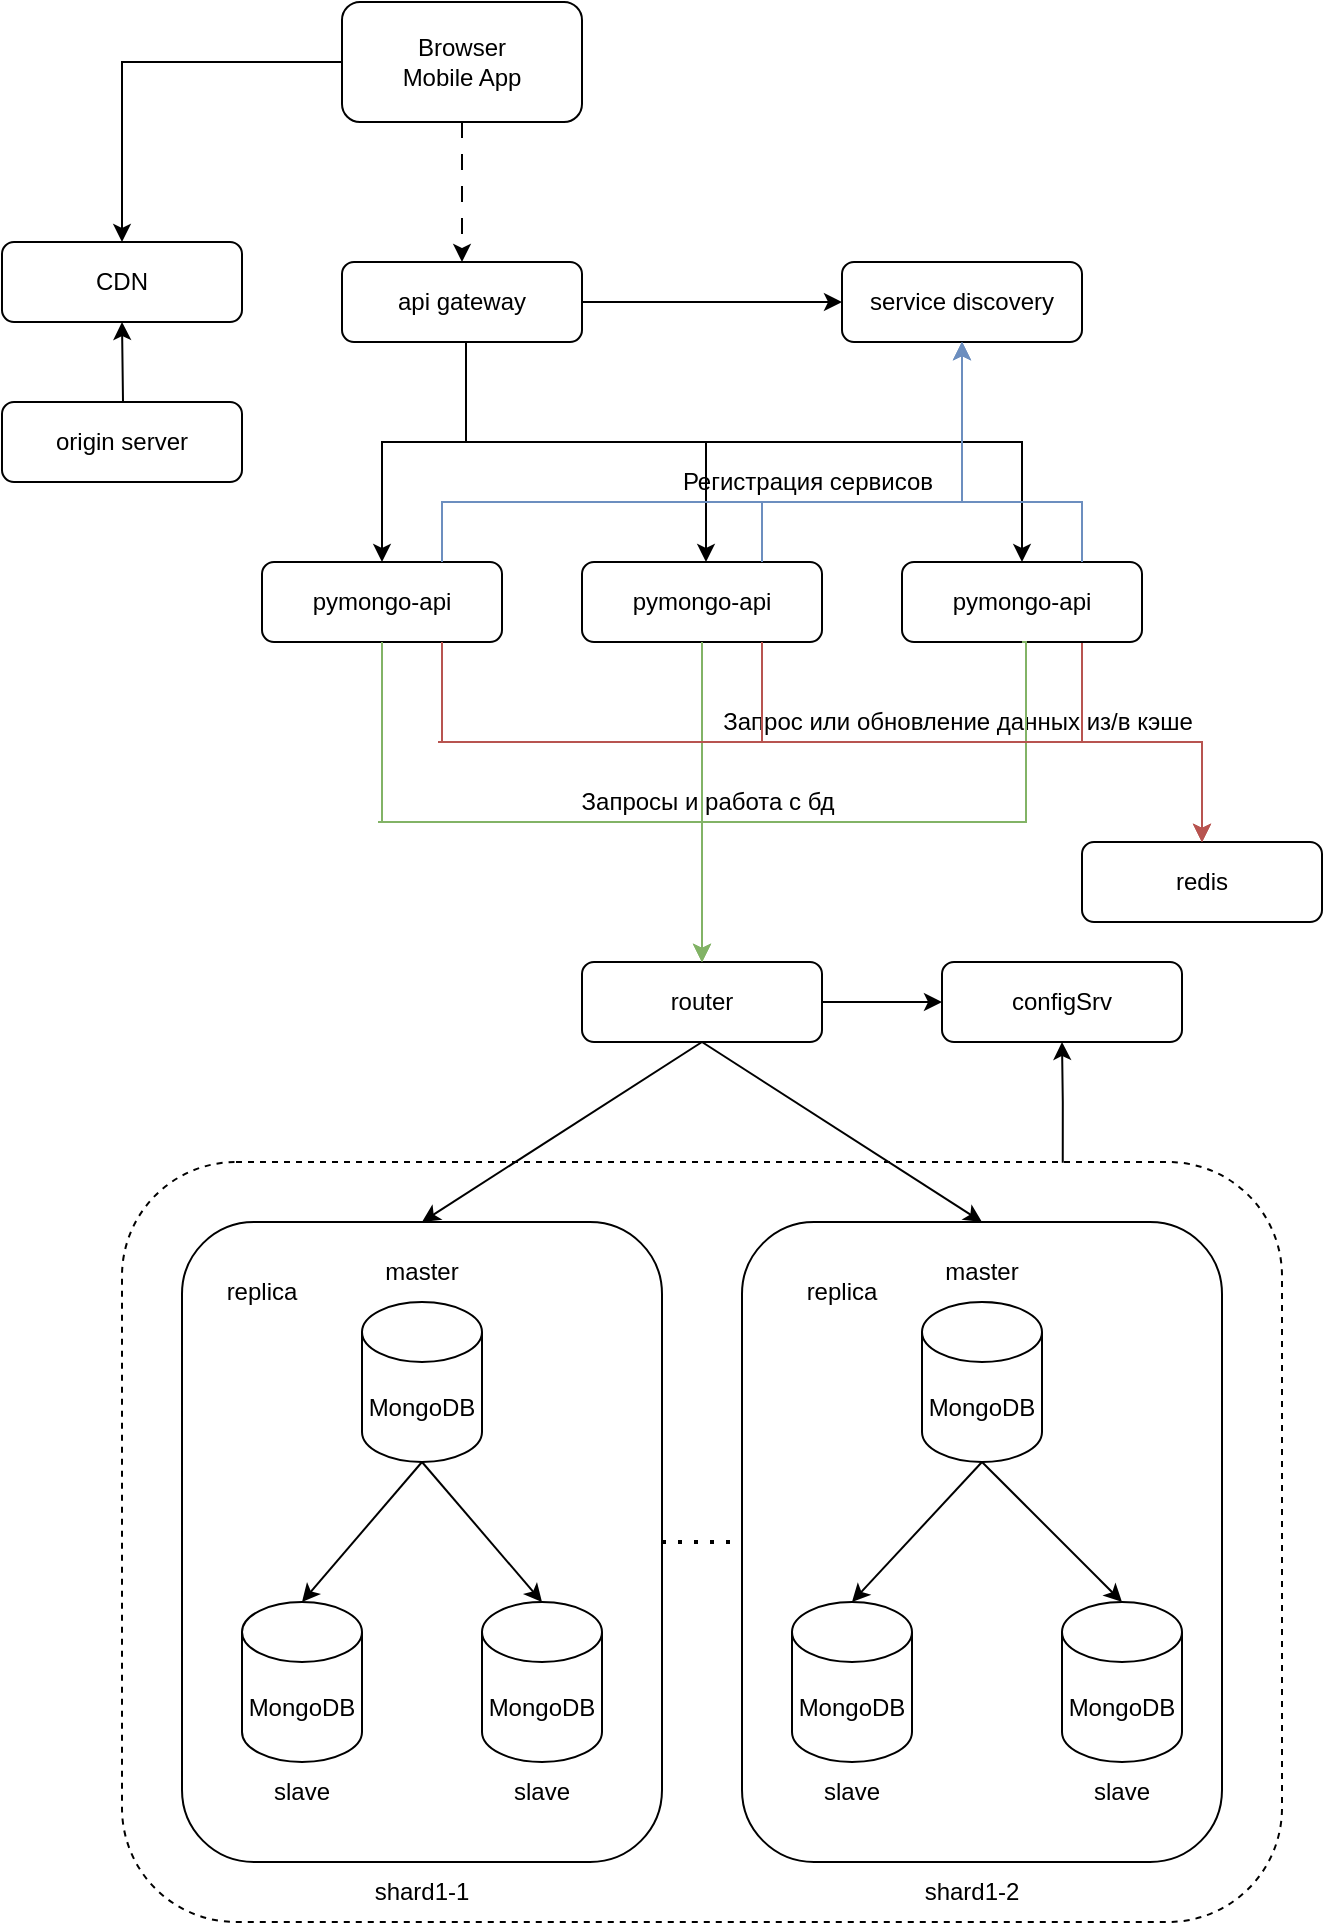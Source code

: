 <mxfile version="24.7.17" pages="6">
  <diagram id="xMljpsIPdeGTs_7yS8Iu" name="cdn">
    <mxGraphModel dx="629" dy="270" grid="1" gridSize="10" guides="1" tooltips="1" connect="1" arrows="1" fold="1" page="1" pageScale="1" pageWidth="827" pageHeight="1169" math="0" shadow="0">
      <root>
        <mxCell id="0" />
        <mxCell id="1" parent="0" />
        <mxCell id="JCE6eWtCctoDHFMBrmMu-1" value="" style="rounded=1;whiteSpace=wrap;html=1;dashed=1;" vertex="1" parent="1">
          <mxGeometry x="144" y="685" width="580" height="380" as="geometry" />
        </mxCell>
        <mxCell id="JCE6eWtCctoDHFMBrmMu-2" value="" style="rounded=1;whiteSpace=wrap;html=1;" vertex="1" parent="1">
          <mxGeometry x="174" y="715" width="240" height="320" as="geometry" />
        </mxCell>
        <mxCell id="JCE6eWtCctoDHFMBrmMu-3" value="MongoDB" style="shape=cylinder3;whiteSpace=wrap;html=1;boundedLbl=1;backgroundOutline=1;size=15;" vertex="1" parent="1">
          <mxGeometry x="264" y="755" width="60" height="80" as="geometry" />
        </mxCell>
        <mxCell id="JCE6eWtCctoDHFMBrmMu-4" value="pymongo-api" style="rounded=1;whiteSpace=wrap;html=1;" vertex="1" parent="1">
          <mxGeometry x="214" y="385" width="120" height="40" as="geometry" />
        </mxCell>
        <mxCell id="JCE6eWtCctoDHFMBrmMu-5" value="configSrv" style="rounded=1;whiteSpace=wrap;html=1;" vertex="1" parent="1">
          <mxGeometry x="554" y="585" width="120" height="40" as="geometry" />
        </mxCell>
        <mxCell id="JCE6eWtCctoDHFMBrmMu-6" value="router" style="rounded=1;whiteSpace=wrap;html=1;" vertex="1" parent="1">
          <mxGeometry x="374" y="585" width="120" height="40" as="geometry" />
        </mxCell>
        <mxCell id="JCE6eWtCctoDHFMBrmMu-7" value="" style="endArrow=classic;html=1;rounded=0;exitX=0.5;exitY=1;exitDx=0;exitDy=0;entryX=0.5;entryY=0;entryDx=0;entryDy=0;" edge="1" parent="1" source="JCE6eWtCctoDHFMBrmMu-6" target="JCE6eWtCctoDHFMBrmMu-2">
          <mxGeometry width="50" height="50" relative="1" as="geometry">
            <mxPoint x="356" y="555" as="sourcePoint" />
            <mxPoint x="426" y="615" as="targetPoint" />
          </mxGeometry>
        </mxCell>
        <mxCell id="JCE6eWtCctoDHFMBrmMu-8" value="" style="endArrow=classic;html=1;rounded=0;exitX=0.5;exitY=1;exitDx=0;exitDy=0;entryX=0.5;entryY=0;entryDx=0;entryDy=0;" edge="1" parent="1" source="JCE6eWtCctoDHFMBrmMu-6" target="JCE6eWtCctoDHFMBrmMu-21">
          <mxGeometry width="50" height="50" relative="1" as="geometry">
            <mxPoint x="555.5" y="575" as="sourcePoint" />
            <mxPoint x="506" y="615" as="targetPoint" />
          </mxGeometry>
        </mxCell>
        <mxCell id="JCE6eWtCctoDHFMBrmMu-9" value="" style="endArrow=classic;html=1;rounded=0;exitX=1;exitY=0.5;exitDx=0;exitDy=0;entryX=0;entryY=0.5;entryDx=0;entryDy=0;" edge="1" parent="1" source="JCE6eWtCctoDHFMBrmMu-6" target="JCE6eWtCctoDHFMBrmMu-5">
          <mxGeometry width="50" height="50" relative="1" as="geometry">
            <mxPoint x="646" y="595" as="sourcePoint" />
            <mxPoint x="696" y="545" as="targetPoint" />
          </mxGeometry>
        </mxCell>
        <mxCell id="JCE6eWtCctoDHFMBrmMu-10" value="" style="endArrow=classic;html=1;rounded=0;entryX=0.5;entryY=1;entryDx=0;entryDy=0;edgeStyle=orthogonalEdgeStyle;exitX=0.811;exitY=0.001;exitDx=0;exitDy=0;exitPerimeter=0;" edge="1" parent="1" source="JCE6eWtCctoDHFMBrmMu-1" target="JCE6eWtCctoDHFMBrmMu-5">
          <mxGeometry width="50" height="50" relative="1" as="geometry">
            <mxPoint x="616" y="655" as="sourcePoint" />
            <mxPoint x="786" y="625" as="targetPoint" />
          </mxGeometry>
        </mxCell>
        <mxCell id="JCE6eWtCctoDHFMBrmMu-11" value="" style="endArrow=none;dashed=1;html=1;dashPattern=1 3;strokeWidth=2;rounded=0;entryX=0;entryY=0.5;entryDx=0;entryDy=0;exitX=1;exitY=0.5;exitDx=0;exitDy=0;" edge="1" parent="1" source="JCE6eWtCctoDHFMBrmMu-2" target="JCE6eWtCctoDHFMBrmMu-21">
          <mxGeometry width="50" height="50" relative="1" as="geometry">
            <mxPoint x="414" y="875" as="sourcePoint" />
            <mxPoint x="444" y="875" as="targetPoint" />
          </mxGeometry>
        </mxCell>
        <mxCell id="JCE6eWtCctoDHFMBrmMu-12" value="shard1-1" style="text;html=1;align=center;verticalAlign=middle;whiteSpace=wrap;rounded=0;" vertex="1" parent="1">
          <mxGeometry x="264" y="1035" width="60" height="30" as="geometry" />
        </mxCell>
        <mxCell id="JCE6eWtCctoDHFMBrmMu-13" value="shard1-2" style="text;html=1;align=center;verticalAlign=middle;whiteSpace=wrap;rounded=0;" vertex="1" parent="1">
          <mxGeometry x="539" y="1035" width="60" height="30" as="geometry" />
        </mxCell>
        <mxCell id="JCE6eWtCctoDHFMBrmMu-14" value="MongoDB" style="shape=cylinder3;whiteSpace=wrap;html=1;boundedLbl=1;backgroundOutline=1;size=15;" vertex="1" parent="1">
          <mxGeometry x="204" y="905" width="60" height="80" as="geometry" />
        </mxCell>
        <mxCell id="JCE6eWtCctoDHFMBrmMu-15" value="MongoDB" style="shape=cylinder3;whiteSpace=wrap;html=1;boundedLbl=1;backgroundOutline=1;size=15;" vertex="1" parent="1">
          <mxGeometry x="324" y="905" width="60" height="80" as="geometry" />
        </mxCell>
        <mxCell id="JCE6eWtCctoDHFMBrmMu-16" value="master" style="text;html=1;align=center;verticalAlign=middle;whiteSpace=wrap;rounded=0;" vertex="1" parent="1">
          <mxGeometry x="264" y="725" width="60" height="30" as="geometry" />
        </mxCell>
        <mxCell id="JCE6eWtCctoDHFMBrmMu-17" value="slave" style="text;html=1;align=center;verticalAlign=middle;whiteSpace=wrap;rounded=0;" vertex="1" parent="1">
          <mxGeometry x="204" y="985" width="60" height="30" as="geometry" />
        </mxCell>
        <mxCell id="JCE6eWtCctoDHFMBrmMu-18" value="slave" style="text;html=1;align=center;verticalAlign=middle;whiteSpace=wrap;rounded=0;" vertex="1" parent="1">
          <mxGeometry x="324" y="985" width="60" height="30" as="geometry" />
        </mxCell>
        <mxCell id="JCE6eWtCctoDHFMBrmMu-19" value="" style="endArrow=classic;html=1;rounded=0;exitX=0.5;exitY=1;exitDx=0;exitDy=0;exitPerimeter=0;entryX=0.5;entryY=0;entryDx=0;entryDy=0;entryPerimeter=0;" edge="1" parent="1" source="JCE6eWtCctoDHFMBrmMu-3" target="JCE6eWtCctoDHFMBrmMu-14">
          <mxGeometry width="50" height="50" relative="1" as="geometry">
            <mxPoint x="284" y="915" as="sourcePoint" />
            <mxPoint x="334" y="865" as="targetPoint" />
          </mxGeometry>
        </mxCell>
        <mxCell id="JCE6eWtCctoDHFMBrmMu-20" value="" style="endArrow=classic;html=1;rounded=0;exitX=0.5;exitY=1;exitDx=0;exitDy=0;exitPerimeter=0;entryX=0.5;entryY=0;entryDx=0;entryDy=0;entryPerimeter=0;" edge="1" parent="1" source="JCE6eWtCctoDHFMBrmMu-3" target="JCE6eWtCctoDHFMBrmMu-15">
          <mxGeometry width="50" height="50" relative="1" as="geometry">
            <mxPoint x="334" y="855" as="sourcePoint" />
            <mxPoint x="274" y="935" as="targetPoint" />
          </mxGeometry>
        </mxCell>
        <mxCell id="JCE6eWtCctoDHFMBrmMu-21" value="" style="rounded=1;whiteSpace=wrap;html=1;" vertex="1" parent="1">
          <mxGeometry x="454" y="715" width="240" height="320" as="geometry" />
        </mxCell>
        <mxCell id="JCE6eWtCctoDHFMBrmMu-22" value="MongoDB" style="shape=cylinder3;whiteSpace=wrap;html=1;boundedLbl=1;backgroundOutline=1;size=15;" vertex="1" parent="1">
          <mxGeometry x="544" y="755" width="60" height="80" as="geometry" />
        </mxCell>
        <mxCell id="JCE6eWtCctoDHFMBrmMu-23" value="MongoDB" style="shape=cylinder3;whiteSpace=wrap;html=1;boundedLbl=1;backgroundOutline=1;size=15;" vertex="1" parent="1">
          <mxGeometry x="479" y="905" width="60" height="80" as="geometry" />
        </mxCell>
        <mxCell id="JCE6eWtCctoDHFMBrmMu-24" value="MongoDB" style="shape=cylinder3;whiteSpace=wrap;html=1;boundedLbl=1;backgroundOutline=1;size=15;" vertex="1" parent="1">
          <mxGeometry x="614" y="905" width="60" height="80" as="geometry" />
        </mxCell>
        <mxCell id="JCE6eWtCctoDHFMBrmMu-25" value="master" style="text;html=1;align=center;verticalAlign=middle;whiteSpace=wrap;rounded=0;" vertex="1" parent="1">
          <mxGeometry x="544" y="725" width="60" height="30" as="geometry" />
        </mxCell>
        <mxCell id="JCE6eWtCctoDHFMBrmMu-26" value="slave" style="text;html=1;align=center;verticalAlign=middle;whiteSpace=wrap;rounded=0;" vertex="1" parent="1">
          <mxGeometry x="479" y="985" width="60" height="30" as="geometry" />
        </mxCell>
        <mxCell id="JCE6eWtCctoDHFMBrmMu-27" value="slave" style="text;html=1;align=center;verticalAlign=middle;whiteSpace=wrap;rounded=0;" vertex="1" parent="1">
          <mxGeometry x="614" y="985" width="60" height="30" as="geometry" />
        </mxCell>
        <mxCell id="JCE6eWtCctoDHFMBrmMu-28" value="" style="endArrow=classic;html=1;rounded=0;exitX=0.5;exitY=1;exitDx=0;exitDy=0;exitPerimeter=0;entryX=0.5;entryY=0;entryDx=0;entryDy=0;entryPerimeter=0;" edge="1" parent="1" source="JCE6eWtCctoDHFMBrmMu-22" target="JCE6eWtCctoDHFMBrmMu-23">
          <mxGeometry width="50" height="50" relative="1" as="geometry">
            <mxPoint x="569" y="905" as="sourcePoint" />
            <mxPoint x="619" y="855" as="targetPoint" />
          </mxGeometry>
        </mxCell>
        <mxCell id="JCE6eWtCctoDHFMBrmMu-29" value="" style="endArrow=classic;html=1;rounded=0;exitX=0.5;exitY=1;exitDx=0;exitDy=0;exitPerimeter=0;entryX=0.5;entryY=0;entryDx=0;entryDy=0;entryPerimeter=0;" edge="1" parent="1" source="JCE6eWtCctoDHFMBrmMu-22" target="JCE6eWtCctoDHFMBrmMu-24">
          <mxGeometry width="50" height="50" relative="1" as="geometry">
            <mxPoint x="619" y="845" as="sourcePoint" />
            <mxPoint x="559" y="925" as="targetPoint" />
          </mxGeometry>
        </mxCell>
        <mxCell id="JCE6eWtCctoDHFMBrmMu-30" value="replica" style="text;html=1;align=center;verticalAlign=middle;whiteSpace=wrap;rounded=0;" vertex="1" parent="1">
          <mxGeometry x="184" y="735" width="60" height="30" as="geometry" />
        </mxCell>
        <mxCell id="JCE6eWtCctoDHFMBrmMu-31" value="replica" style="text;html=1;align=center;verticalAlign=middle;whiteSpace=wrap;rounded=0;" vertex="1" parent="1">
          <mxGeometry x="474" y="735" width="60" height="30" as="geometry" />
        </mxCell>
        <mxCell id="JCE6eWtCctoDHFMBrmMu-32" value="redis" style="rounded=1;whiteSpace=wrap;html=1;" vertex="1" parent="1">
          <mxGeometry x="624" y="525" width="120" height="40" as="geometry" />
        </mxCell>
        <mxCell id="JCE6eWtCctoDHFMBrmMu-33" value="" style="endArrow=classic;html=1;rounded=0;edgeStyle=orthogonalEdgeStyle;fillColor=#f8cecc;strokeColor=#b85450;exitX=0.75;exitY=1;exitDx=0;exitDy=0;entryX=0.5;entryY=0;entryDx=0;entryDy=0;" edge="1" parent="1" source="JCE6eWtCctoDHFMBrmMu-36" target="JCE6eWtCctoDHFMBrmMu-32">
          <mxGeometry width="50" height="50" relative="1" as="geometry">
            <mxPoint x="906" y="445" as="sourcePoint" />
            <mxPoint x="756" y="525" as="targetPoint" />
            <Array as="points">
              <mxPoint x="624" y="435" />
              <mxPoint x="624" y="475" />
              <mxPoint x="756" y="475" />
            </Array>
          </mxGeometry>
        </mxCell>
        <mxCell id="JCE6eWtCctoDHFMBrmMu-34" value="Запрос или обновление данных из/в кэше" style="text;html=1;align=center;verticalAlign=middle;whiteSpace=wrap;rounded=0;" vertex="1" parent="1">
          <mxGeometry x="432" y="455" width="260" height="20" as="geometry" />
        </mxCell>
        <mxCell id="JCE6eWtCctoDHFMBrmMu-35" value="pymongo-api" style="rounded=1;whiteSpace=wrap;html=1;" vertex="1" parent="1">
          <mxGeometry x="374" y="385" width="120" height="40" as="geometry" />
        </mxCell>
        <mxCell id="JCE6eWtCctoDHFMBrmMu-36" value="pymongo-api" style="rounded=1;whiteSpace=wrap;html=1;" vertex="1" parent="1">
          <mxGeometry x="534" y="385" width="120" height="40" as="geometry" />
        </mxCell>
        <mxCell id="JCE6eWtCctoDHFMBrmMu-37" value="" style="endArrow=classic;html=1;rounded=0;entryX=0.5;entryY=0;entryDx=0;entryDy=0;edgeStyle=orthogonalEdgeStyle;fillColor=#d5e8d4;strokeColor=#82b366;exitX=0.5;exitY=1;exitDx=0;exitDy=0;" edge="1" parent="1" source="JCE6eWtCctoDHFMBrmMu-4" target="JCE6eWtCctoDHFMBrmMu-6">
          <mxGeometry width="50" height="50" relative="1" as="geometry">
            <mxPoint x="264" y="455" as="sourcePoint" />
            <mxPoint x="470" y="565" as="targetPoint" />
            <Array as="points">
              <mxPoint x="272" y="515" />
              <mxPoint x="436" y="515" />
            </Array>
          </mxGeometry>
        </mxCell>
        <mxCell id="JCE6eWtCctoDHFMBrmMu-38" value="" style="endArrow=classic;html=1;rounded=0;edgeStyle=orthogonalEdgeStyle;exitX=0.5;exitY=1;exitDx=0;exitDy=0;fillColor=#d5e8d4;strokeColor=#82b366;entryX=0.5;entryY=0;entryDx=0;entryDy=0;" edge="1" parent="1" source="JCE6eWtCctoDHFMBrmMu-35" target="JCE6eWtCctoDHFMBrmMu-6">
          <mxGeometry width="50" height="50" relative="1" as="geometry">
            <mxPoint x="476" y="435" as="sourcePoint" />
            <mxPoint x="474" y="575" as="targetPoint" />
            <Array as="points" />
          </mxGeometry>
        </mxCell>
        <mxCell id="JCE6eWtCctoDHFMBrmMu-39" value="" style="endArrow=classic;html=1;rounded=0;edgeStyle=orthogonalEdgeStyle;fillColor=#d5e8d4;strokeColor=#82b366;exitX=0.5;exitY=1;exitDx=0;exitDy=0;entryX=0.5;entryY=0;entryDx=0;entryDy=0;" edge="1" parent="1" source="JCE6eWtCctoDHFMBrmMu-36" target="JCE6eWtCctoDHFMBrmMu-6">
          <mxGeometry width="50" height="50" relative="1" as="geometry">
            <mxPoint x="646" y="435" as="sourcePoint" />
            <mxPoint x="436" y="555" as="targetPoint" />
            <Array as="points">
              <mxPoint x="596" y="515" />
              <mxPoint x="434" y="515" />
            </Array>
          </mxGeometry>
        </mxCell>
        <mxCell id="JCE6eWtCctoDHFMBrmMu-40" value="" style="endArrow=classic;html=1;rounded=0;edgeStyle=orthogonalEdgeStyle;fillColor=#f8cecc;strokeColor=#b85450;exitX=0.75;exitY=1;exitDx=0;exitDy=0;entryX=0.5;entryY=0;entryDx=0;entryDy=0;" edge="1" parent="1" source="JCE6eWtCctoDHFMBrmMu-35" target="JCE6eWtCctoDHFMBrmMu-32">
          <mxGeometry width="50" height="50" relative="1" as="geometry">
            <mxPoint x="506" y="435" as="sourcePoint" />
            <mxPoint x="756" y="515" as="targetPoint" />
            <Array as="points">
              <mxPoint x="506" y="475" />
              <mxPoint x="756" y="475" />
            </Array>
          </mxGeometry>
        </mxCell>
        <mxCell id="JCE6eWtCctoDHFMBrmMu-41" value="" style="endArrow=classic;html=1;rounded=0;edgeStyle=orthogonalEdgeStyle;fillColor=#f8cecc;strokeColor=#b85450;exitX=0.75;exitY=1;exitDx=0;exitDy=0;entryX=0.5;entryY=0;entryDx=0;entryDy=0;" edge="1" parent="1" source="JCE6eWtCctoDHFMBrmMu-4" target="JCE6eWtCctoDHFMBrmMu-32">
          <mxGeometry width="50" height="50" relative="1" as="geometry">
            <mxPoint x="456" y="465" as="sourcePoint" />
            <mxPoint x="756" y="535" as="targetPoint" />
            <Array as="points">
              <mxPoint x="302" y="475" />
              <mxPoint x="756" y="475" />
            </Array>
          </mxGeometry>
        </mxCell>
        <mxCell id="JCE6eWtCctoDHFMBrmMu-42" value="Запросы и работа с бд" style="text;html=1;align=center;verticalAlign=middle;whiteSpace=wrap;rounded=0;" vertex="1" parent="1">
          <mxGeometry x="332" y="495" width="210" height="20" as="geometry" />
        </mxCell>
        <mxCell id="JCE6eWtCctoDHFMBrmMu-43" value="api gateway" style="rounded=1;whiteSpace=wrap;html=1;" vertex="1" parent="1">
          <mxGeometry x="254" y="235" width="120" height="40" as="geometry" />
        </mxCell>
        <mxCell id="JCE6eWtCctoDHFMBrmMu-44" value="service discovery" style="rounded=1;whiteSpace=wrap;html=1;" vertex="1" parent="1">
          <mxGeometry x="504" y="235" width="120" height="40" as="geometry" />
        </mxCell>
        <mxCell id="JCE6eWtCctoDHFMBrmMu-45" value="" style="endArrow=classic;html=1;rounded=0;entryX=0.5;entryY=0;entryDx=0;entryDy=0;dashed=1;dashPattern=8 8;exitX=0.5;exitY=1;exitDx=0;exitDy=0;" edge="1" parent="1" target="JCE6eWtCctoDHFMBrmMu-43" source="xiy_4IPSOolViTeddH5N-1">
          <mxGeometry width="50" height="50" relative="1" as="geometry">
            <mxPoint x="314" y="155" as="sourcePoint" />
            <mxPoint x="336" y="105" as="targetPoint" />
          </mxGeometry>
        </mxCell>
        <mxCell id="JCE6eWtCctoDHFMBrmMu-46" value="" style="endArrow=classic;html=1;rounded=0;exitX=0.5;exitY=1;exitDx=0;exitDy=0;edgeStyle=orthogonalEdgeStyle;" edge="1" parent="1" source="JCE6eWtCctoDHFMBrmMu-43" target="JCE6eWtCctoDHFMBrmMu-4">
          <mxGeometry width="50" height="50" relative="1" as="geometry">
            <mxPoint x="436" y="235" as="sourcePoint" />
            <mxPoint x="486" y="185" as="targetPoint" />
            <Array as="points">
              <mxPoint x="316" y="325" />
              <mxPoint x="274" y="325" />
            </Array>
          </mxGeometry>
        </mxCell>
        <mxCell id="JCE6eWtCctoDHFMBrmMu-47" value="" style="endArrow=classic;html=1;rounded=0;exitX=0.5;exitY=1;exitDx=0;exitDy=0;edgeStyle=orthogonalEdgeStyle;" edge="1" parent="1" source="JCE6eWtCctoDHFMBrmMu-43" target="JCE6eWtCctoDHFMBrmMu-35">
          <mxGeometry width="50" height="50" relative="1" as="geometry">
            <mxPoint x="450.87" y="305" as="sourcePoint" />
            <mxPoint x="434" y="385" as="targetPoint" />
            <Array as="points">
              <mxPoint x="316" y="325" />
              <mxPoint x="436" y="325" />
            </Array>
          </mxGeometry>
        </mxCell>
        <mxCell id="JCE6eWtCctoDHFMBrmMu-48" value="" style="endArrow=classic;html=1;rounded=0;exitX=0.5;exitY=1;exitDx=0;exitDy=0;edgeStyle=orthogonalEdgeStyle;entryX=0.5;entryY=0;entryDx=0;entryDy=0;" edge="1" parent="1" source="JCE6eWtCctoDHFMBrmMu-43" target="JCE6eWtCctoDHFMBrmMu-36">
          <mxGeometry width="50" height="50" relative="1" as="geometry">
            <mxPoint x="635.87" y="305" as="sourcePoint" />
            <mxPoint x="635.87" y="385" as="targetPoint" />
            <Array as="points">
              <mxPoint x="316" y="275" />
              <mxPoint x="316" y="325" />
              <mxPoint x="594" y="325" />
            </Array>
          </mxGeometry>
        </mxCell>
        <mxCell id="JCE6eWtCctoDHFMBrmMu-49" value="" style="endArrow=classic;html=1;rounded=0;exitX=0.75;exitY=0;exitDx=0;exitDy=0;edgeStyle=orthogonalEdgeStyle;entryX=0.5;entryY=1;entryDx=0;entryDy=0;fillColor=#dae8fc;strokeColor=#6c8ebf;" edge="1" parent="1" source="JCE6eWtCctoDHFMBrmMu-4" target="JCE6eWtCctoDHFMBrmMu-44">
          <mxGeometry width="50" height="50" relative="1" as="geometry">
            <mxPoint x="426" y="285" as="sourcePoint" />
            <mxPoint x="476" y="235" as="targetPoint" />
            <Array as="points">
              <mxPoint x="304" y="355" />
              <mxPoint x="564" y="355" />
            </Array>
          </mxGeometry>
        </mxCell>
        <mxCell id="JCE6eWtCctoDHFMBrmMu-50" value="" style="endArrow=classic;html=1;rounded=0;edgeStyle=orthogonalEdgeStyle;exitX=0.75;exitY=0;exitDx=0;exitDy=0;fillColor=#dae8fc;strokeColor=#6c8ebf;entryX=0.5;entryY=1;entryDx=0;entryDy=0;" edge="1" parent="1" source="JCE6eWtCctoDHFMBrmMu-35" target="JCE6eWtCctoDHFMBrmMu-44">
          <mxGeometry width="50" height="50" relative="1" as="geometry">
            <mxPoint x="516" y="385" as="sourcePoint" />
            <mxPoint x="584" y="295" as="targetPoint" />
            <Array as="points">
              <mxPoint x="464" y="355" />
              <mxPoint x="564" y="355" />
            </Array>
          </mxGeometry>
        </mxCell>
        <mxCell id="JCE6eWtCctoDHFMBrmMu-51" value="" style="endArrow=classic;html=1;rounded=0;edgeStyle=orthogonalEdgeStyle;entryX=0.5;entryY=1;entryDx=0;entryDy=0;exitX=0.75;exitY=0;exitDx=0;exitDy=0;fillColor=#dae8fc;strokeColor=#6c8ebf;" edge="1" parent="1" source="JCE6eWtCctoDHFMBrmMu-36" target="JCE6eWtCctoDHFMBrmMu-44">
          <mxGeometry width="50" height="50" relative="1" as="geometry">
            <mxPoint x="666" y="365" as="sourcePoint" />
            <mxPoint x="726" y="245" as="targetPoint" />
            <Array as="points">
              <mxPoint x="624" y="355" />
              <mxPoint x="564" y="355" />
            </Array>
          </mxGeometry>
        </mxCell>
        <mxCell id="JCE6eWtCctoDHFMBrmMu-52" value="Регистрация сервисов" style="text;html=1;align=center;verticalAlign=middle;whiteSpace=wrap;rounded=0;" vertex="1" parent="1">
          <mxGeometry x="414" y="335" width="146" height="20" as="geometry" />
        </mxCell>
        <mxCell id="xiy_4IPSOolViTeddH5N-1" value="Browser&lt;div&gt;Mobile App&lt;/div&gt;" style="rounded=1;whiteSpace=wrap;html=1;" vertex="1" parent="1">
          <mxGeometry x="254" y="105" width="120" height="60" as="geometry" />
        </mxCell>
        <mxCell id="xiy_4IPSOolViTeddH5N-2" value="CDN" style="rounded=1;whiteSpace=wrap;html=1;" vertex="1" parent="1">
          <mxGeometry x="84" y="225" width="120" height="40" as="geometry" />
        </mxCell>
        <mxCell id="iBzXFGc1GylcTuVWWGmB-1" value="" style="endArrow=classic;html=1;rounded=0;exitX=1;exitY=0.5;exitDx=0;exitDy=0;" edge="1" parent="1" source="JCE6eWtCctoDHFMBrmMu-43" target="JCE6eWtCctoDHFMBrmMu-44">
          <mxGeometry width="50" height="50" relative="1" as="geometry">
            <mxPoint x="454" y="205" as="sourcePoint" />
            <mxPoint x="398" y="255" as="targetPoint" />
          </mxGeometry>
        </mxCell>
        <mxCell id="-CcvyEAoQ0s-hKVLGeaZ-1" value="" style="endArrow=classic;html=1;rounded=0;exitX=0;exitY=0.5;exitDx=0;exitDy=0;entryX=0.5;entryY=0;entryDx=0;entryDy=0;edgeStyle=orthogonalEdgeStyle;" edge="1" parent="1" source="xiy_4IPSOolViTeddH5N-1" target="xiy_4IPSOolViTeddH5N-2">
          <mxGeometry width="50" height="50" relative="1" as="geometry">
            <mxPoint x="124" y="175" as="sourcePoint" />
            <mxPoint x="174" y="125" as="targetPoint" />
          </mxGeometry>
        </mxCell>
        <mxCell id="-CcvyEAoQ0s-hKVLGeaZ-2" value="" style="endArrow=classic;html=1;rounded=0;entryX=0.5;entryY=1;entryDx=0;entryDy=0;edgeStyle=orthogonalEdgeStyle;" edge="1" parent="1" target="xiy_4IPSOolViTeddH5N-2">
          <mxGeometry width="50" height="50" relative="1" as="geometry">
            <mxPoint x="144" y="345" as="sourcePoint" />
            <mxPoint x="34" y="535" as="targetPoint" />
          </mxGeometry>
        </mxCell>
        <mxCell id="-CcvyEAoQ0s-hKVLGeaZ-3" value="origin server" style="rounded=1;whiteSpace=wrap;html=1;" vertex="1" parent="1">
          <mxGeometry x="84" y="305" width="120" height="40" as="geometry" />
        </mxCell>
      </root>
    </mxGraphModel>
  </diagram>
  <diagram id="Ues_hasXawGJfOZVXMFh" name="gateway">
    <mxGraphModel dx="2272" dy="934" grid="1" gridSize="10" guides="1" tooltips="1" connect="1" arrows="1" fold="1" page="1" pageScale="1" pageWidth="827" pageHeight="1169" math="0" shadow="0">
      <root>
        <mxCell id="0" />
        <mxCell id="1" parent="0" />
        <mxCell id="Vjccl6L7qeb5mwrIM-2q-1" value="" style="rounded=1;whiteSpace=wrap;html=1;dashed=1;" parent="1" vertex="1">
          <mxGeometry x="114" y="660" width="580" height="380" as="geometry" />
        </mxCell>
        <mxCell id="Vjccl6L7qeb5mwrIM-2q-2" value="" style="rounded=1;whiteSpace=wrap;html=1;" parent="1" vertex="1">
          <mxGeometry x="144" y="690" width="240" height="320" as="geometry" />
        </mxCell>
        <mxCell id="Vjccl6L7qeb5mwrIM-2q-3" value="MongoDB" style="shape=cylinder3;whiteSpace=wrap;html=1;boundedLbl=1;backgroundOutline=1;size=15;" parent="1" vertex="1">
          <mxGeometry x="234" y="730" width="60" height="80" as="geometry" />
        </mxCell>
        <mxCell id="Vjccl6L7qeb5mwrIM-2q-4" value="pymongo-api" style="rounded=1;whiteSpace=wrap;html=1;" parent="1" vertex="1">
          <mxGeometry x="184" y="360" width="120" height="40" as="geometry" />
        </mxCell>
        <mxCell id="Vjccl6L7qeb5mwrIM-2q-5" value="configSrv" style="rounded=1;whiteSpace=wrap;html=1;" parent="1" vertex="1">
          <mxGeometry x="524" y="560" width="120" height="40" as="geometry" />
        </mxCell>
        <mxCell id="Vjccl6L7qeb5mwrIM-2q-6" value="router" style="rounded=1;whiteSpace=wrap;html=1;" parent="1" vertex="1">
          <mxGeometry x="344" y="560" width="120" height="40" as="geometry" />
        </mxCell>
        <mxCell id="Vjccl6L7qeb5mwrIM-2q-8" value="" style="endArrow=classic;html=1;rounded=0;exitX=0.5;exitY=1;exitDx=0;exitDy=0;entryX=0.5;entryY=0;entryDx=0;entryDy=0;" parent="1" source="Vjccl6L7qeb5mwrIM-2q-6" target="Vjccl6L7qeb5mwrIM-2q-2" edge="1">
          <mxGeometry width="50" height="50" relative="1" as="geometry">
            <mxPoint x="326" y="530" as="sourcePoint" />
            <mxPoint x="396" y="590" as="targetPoint" />
          </mxGeometry>
        </mxCell>
        <mxCell id="Vjccl6L7qeb5mwrIM-2q-9" value="" style="endArrow=classic;html=1;rounded=0;exitX=0.5;exitY=1;exitDx=0;exitDy=0;entryX=0.5;entryY=0;entryDx=0;entryDy=0;" parent="1" source="Vjccl6L7qeb5mwrIM-2q-6" target="Vjccl6L7qeb5mwrIM-2q-22" edge="1">
          <mxGeometry width="50" height="50" relative="1" as="geometry">
            <mxPoint x="525.5" y="550" as="sourcePoint" />
            <mxPoint x="476" y="590" as="targetPoint" />
          </mxGeometry>
        </mxCell>
        <mxCell id="Vjccl6L7qeb5mwrIM-2q-10" value="" style="endArrow=classic;html=1;rounded=0;exitX=1;exitY=0.5;exitDx=0;exitDy=0;entryX=0;entryY=0.5;entryDx=0;entryDy=0;" parent="1" source="Vjccl6L7qeb5mwrIM-2q-6" target="Vjccl6L7qeb5mwrIM-2q-5" edge="1">
          <mxGeometry width="50" height="50" relative="1" as="geometry">
            <mxPoint x="616" y="570" as="sourcePoint" />
            <mxPoint x="666" y="520" as="targetPoint" />
          </mxGeometry>
        </mxCell>
        <mxCell id="Vjccl6L7qeb5mwrIM-2q-11" value="" style="endArrow=classic;html=1;rounded=0;entryX=0.5;entryY=1;entryDx=0;entryDy=0;edgeStyle=orthogonalEdgeStyle;exitX=0.811;exitY=0.001;exitDx=0;exitDy=0;exitPerimeter=0;" parent="1" source="Vjccl6L7qeb5mwrIM-2q-1" target="Vjccl6L7qeb5mwrIM-2q-5" edge="1">
          <mxGeometry width="50" height="50" relative="1" as="geometry">
            <mxPoint x="586" y="630" as="sourcePoint" />
            <mxPoint x="756" y="600" as="targetPoint" />
          </mxGeometry>
        </mxCell>
        <mxCell id="Vjccl6L7qeb5mwrIM-2q-12" value="" style="endArrow=none;dashed=1;html=1;dashPattern=1 3;strokeWidth=2;rounded=0;entryX=0;entryY=0.5;entryDx=0;entryDy=0;exitX=1;exitY=0.5;exitDx=0;exitDy=0;" parent="1" source="Vjccl6L7qeb5mwrIM-2q-2" target="Vjccl6L7qeb5mwrIM-2q-22" edge="1">
          <mxGeometry width="50" height="50" relative="1" as="geometry">
            <mxPoint x="384" y="850" as="sourcePoint" />
            <mxPoint x="414" y="850" as="targetPoint" />
          </mxGeometry>
        </mxCell>
        <mxCell id="Vjccl6L7qeb5mwrIM-2q-13" value="shard1-1" style="text;html=1;align=center;verticalAlign=middle;whiteSpace=wrap;rounded=0;" parent="1" vertex="1">
          <mxGeometry x="234" y="1010" width="60" height="30" as="geometry" />
        </mxCell>
        <mxCell id="Vjccl6L7qeb5mwrIM-2q-14" value="shard1-2" style="text;html=1;align=center;verticalAlign=middle;whiteSpace=wrap;rounded=0;" parent="1" vertex="1">
          <mxGeometry x="509" y="1010" width="60" height="30" as="geometry" />
        </mxCell>
        <mxCell id="Vjccl6L7qeb5mwrIM-2q-15" value="MongoDB" style="shape=cylinder3;whiteSpace=wrap;html=1;boundedLbl=1;backgroundOutline=1;size=15;" parent="1" vertex="1">
          <mxGeometry x="174" y="880" width="60" height="80" as="geometry" />
        </mxCell>
        <mxCell id="Vjccl6L7qeb5mwrIM-2q-16" value="MongoDB" style="shape=cylinder3;whiteSpace=wrap;html=1;boundedLbl=1;backgroundOutline=1;size=15;" parent="1" vertex="1">
          <mxGeometry x="294" y="880" width="60" height="80" as="geometry" />
        </mxCell>
        <mxCell id="Vjccl6L7qeb5mwrIM-2q-17" value="master" style="text;html=1;align=center;verticalAlign=middle;whiteSpace=wrap;rounded=0;" parent="1" vertex="1">
          <mxGeometry x="234" y="700" width="60" height="30" as="geometry" />
        </mxCell>
        <mxCell id="Vjccl6L7qeb5mwrIM-2q-18" value="slave" style="text;html=1;align=center;verticalAlign=middle;whiteSpace=wrap;rounded=0;" parent="1" vertex="1">
          <mxGeometry x="174" y="960" width="60" height="30" as="geometry" />
        </mxCell>
        <mxCell id="Vjccl6L7qeb5mwrIM-2q-19" value="slave" style="text;html=1;align=center;verticalAlign=middle;whiteSpace=wrap;rounded=0;" parent="1" vertex="1">
          <mxGeometry x="294" y="960" width="60" height="30" as="geometry" />
        </mxCell>
        <mxCell id="Vjccl6L7qeb5mwrIM-2q-20" value="" style="endArrow=classic;html=1;rounded=0;exitX=0.5;exitY=1;exitDx=0;exitDy=0;exitPerimeter=0;entryX=0.5;entryY=0;entryDx=0;entryDy=0;entryPerimeter=0;" parent="1" source="Vjccl6L7qeb5mwrIM-2q-3" target="Vjccl6L7qeb5mwrIM-2q-15" edge="1">
          <mxGeometry width="50" height="50" relative="1" as="geometry">
            <mxPoint x="254" y="890" as="sourcePoint" />
            <mxPoint x="304" y="840" as="targetPoint" />
          </mxGeometry>
        </mxCell>
        <mxCell id="Vjccl6L7qeb5mwrIM-2q-21" value="" style="endArrow=classic;html=1;rounded=0;exitX=0.5;exitY=1;exitDx=0;exitDy=0;exitPerimeter=0;entryX=0.5;entryY=0;entryDx=0;entryDy=0;entryPerimeter=0;" parent="1" source="Vjccl6L7qeb5mwrIM-2q-3" target="Vjccl6L7qeb5mwrIM-2q-16" edge="1">
          <mxGeometry width="50" height="50" relative="1" as="geometry">
            <mxPoint x="304" y="830" as="sourcePoint" />
            <mxPoint x="244" y="910" as="targetPoint" />
          </mxGeometry>
        </mxCell>
        <mxCell id="Vjccl6L7qeb5mwrIM-2q-22" value="" style="rounded=1;whiteSpace=wrap;html=1;" parent="1" vertex="1">
          <mxGeometry x="424" y="690" width="240" height="320" as="geometry" />
        </mxCell>
        <mxCell id="Vjccl6L7qeb5mwrIM-2q-23" value="MongoDB" style="shape=cylinder3;whiteSpace=wrap;html=1;boundedLbl=1;backgroundOutline=1;size=15;" parent="1" vertex="1">
          <mxGeometry x="514" y="730" width="60" height="80" as="geometry" />
        </mxCell>
        <mxCell id="Vjccl6L7qeb5mwrIM-2q-24" value="MongoDB" style="shape=cylinder3;whiteSpace=wrap;html=1;boundedLbl=1;backgroundOutline=1;size=15;" parent="1" vertex="1">
          <mxGeometry x="449" y="880" width="60" height="80" as="geometry" />
        </mxCell>
        <mxCell id="Vjccl6L7qeb5mwrIM-2q-25" value="MongoDB" style="shape=cylinder3;whiteSpace=wrap;html=1;boundedLbl=1;backgroundOutline=1;size=15;" parent="1" vertex="1">
          <mxGeometry x="584" y="880" width="60" height="80" as="geometry" />
        </mxCell>
        <mxCell id="Vjccl6L7qeb5mwrIM-2q-26" value="master" style="text;html=1;align=center;verticalAlign=middle;whiteSpace=wrap;rounded=0;" parent="1" vertex="1">
          <mxGeometry x="514" y="700" width="60" height="30" as="geometry" />
        </mxCell>
        <mxCell id="Vjccl6L7qeb5mwrIM-2q-27" value="slave" style="text;html=1;align=center;verticalAlign=middle;whiteSpace=wrap;rounded=0;" parent="1" vertex="1">
          <mxGeometry x="449" y="960" width="60" height="30" as="geometry" />
        </mxCell>
        <mxCell id="Vjccl6L7qeb5mwrIM-2q-28" value="slave" style="text;html=1;align=center;verticalAlign=middle;whiteSpace=wrap;rounded=0;" parent="1" vertex="1">
          <mxGeometry x="584" y="960" width="60" height="30" as="geometry" />
        </mxCell>
        <mxCell id="Vjccl6L7qeb5mwrIM-2q-29" value="" style="endArrow=classic;html=1;rounded=0;exitX=0.5;exitY=1;exitDx=0;exitDy=0;exitPerimeter=0;entryX=0.5;entryY=0;entryDx=0;entryDy=0;entryPerimeter=0;" parent="1" source="Vjccl6L7qeb5mwrIM-2q-23" target="Vjccl6L7qeb5mwrIM-2q-24" edge="1">
          <mxGeometry width="50" height="50" relative="1" as="geometry">
            <mxPoint x="539" y="880" as="sourcePoint" />
            <mxPoint x="589" y="830" as="targetPoint" />
          </mxGeometry>
        </mxCell>
        <mxCell id="Vjccl6L7qeb5mwrIM-2q-30" value="" style="endArrow=classic;html=1;rounded=0;exitX=0.5;exitY=1;exitDx=0;exitDy=0;exitPerimeter=0;entryX=0.5;entryY=0;entryDx=0;entryDy=0;entryPerimeter=0;" parent="1" source="Vjccl6L7qeb5mwrIM-2q-23" target="Vjccl6L7qeb5mwrIM-2q-25" edge="1">
          <mxGeometry width="50" height="50" relative="1" as="geometry">
            <mxPoint x="589" y="820" as="sourcePoint" />
            <mxPoint x="529" y="900" as="targetPoint" />
          </mxGeometry>
        </mxCell>
        <mxCell id="Vjccl6L7qeb5mwrIM-2q-31" value="replica" style="text;html=1;align=center;verticalAlign=middle;whiteSpace=wrap;rounded=0;" parent="1" vertex="1">
          <mxGeometry x="154" y="710" width="60" height="30" as="geometry" />
        </mxCell>
        <mxCell id="Vjccl6L7qeb5mwrIM-2q-32" value="replica" style="text;html=1;align=center;verticalAlign=middle;whiteSpace=wrap;rounded=0;" parent="1" vertex="1">
          <mxGeometry x="444" y="710" width="60" height="30" as="geometry" />
        </mxCell>
        <mxCell id="Vjccl6L7qeb5mwrIM-2q-33" value="redis" style="rounded=1;whiteSpace=wrap;html=1;" parent="1" vertex="1">
          <mxGeometry x="594" y="500" width="120" height="40" as="geometry" />
        </mxCell>
        <mxCell id="Vjccl6L7qeb5mwrIM-2q-34" value="" style="endArrow=classic;html=1;rounded=0;edgeStyle=orthogonalEdgeStyle;fillColor=#f8cecc;strokeColor=#b85450;exitX=0.75;exitY=1;exitDx=0;exitDy=0;entryX=0.5;entryY=0;entryDx=0;entryDy=0;" parent="1" source="-f3YeU4_hRAb3dHkgyYF-2" target="Vjccl6L7qeb5mwrIM-2q-33" edge="1">
          <mxGeometry width="50" height="50" relative="1" as="geometry">
            <mxPoint x="876" y="420" as="sourcePoint" />
            <mxPoint x="726" y="500" as="targetPoint" />
            <Array as="points">
              <mxPoint x="594" y="410" />
              <mxPoint x="594" y="450" />
              <mxPoint x="726" y="450" />
            </Array>
          </mxGeometry>
        </mxCell>
        <mxCell id="Vjccl6L7qeb5mwrIM-2q-35" value="Запрос или обновление данных из/в кэше" style="text;html=1;align=center;verticalAlign=middle;whiteSpace=wrap;rounded=0;" parent="1" vertex="1">
          <mxGeometry x="402" y="430" width="260" height="20" as="geometry" />
        </mxCell>
        <mxCell id="-f3YeU4_hRAb3dHkgyYF-1" value="pymongo-api" style="rounded=1;whiteSpace=wrap;html=1;" parent="1" vertex="1">
          <mxGeometry x="344" y="360" width="120" height="40" as="geometry" />
        </mxCell>
        <mxCell id="-f3YeU4_hRAb3dHkgyYF-2" value="pymongo-api" style="rounded=1;whiteSpace=wrap;html=1;" parent="1" vertex="1">
          <mxGeometry x="504" y="360" width="120" height="40" as="geometry" />
        </mxCell>
        <mxCell id="-f3YeU4_hRAb3dHkgyYF-3" value="" style="endArrow=classic;html=1;rounded=0;entryX=0.5;entryY=0;entryDx=0;entryDy=0;edgeStyle=orthogonalEdgeStyle;fillColor=#d5e8d4;strokeColor=#82b366;exitX=0.5;exitY=1;exitDx=0;exitDy=0;" parent="1" source="Vjccl6L7qeb5mwrIM-2q-4" target="Vjccl6L7qeb5mwrIM-2q-6" edge="1">
          <mxGeometry width="50" height="50" relative="1" as="geometry">
            <mxPoint x="234" y="430" as="sourcePoint" />
            <mxPoint x="440" y="540" as="targetPoint" />
            <Array as="points">
              <mxPoint x="242" y="490" />
              <mxPoint x="406" y="490" />
            </Array>
          </mxGeometry>
        </mxCell>
        <mxCell id="-f3YeU4_hRAb3dHkgyYF-4" value="" style="endArrow=classic;html=1;rounded=0;edgeStyle=orthogonalEdgeStyle;exitX=0.5;exitY=1;exitDx=0;exitDy=0;fillColor=#d5e8d4;strokeColor=#82b366;entryX=0.5;entryY=0;entryDx=0;entryDy=0;" parent="1" source="-f3YeU4_hRAb3dHkgyYF-1" target="Vjccl6L7qeb5mwrIM-2q-6" edge="1">
          <mxGeometry width="50" height="50" relative="1" as="geometry">
            <mxPoint x="446" y="410" as="sourcePoint" />
            <mxPoint x="444" y="550" as="targetPoint" />
            <Array as="points" />
          </mxGeometry>
        </mxCell>
        <mxCell id="-f3YeU4_hRAb3dHkgyYF-5" value="" style="endArrow=classic;html=1;rounded=0;edgeStyle=orthogonalEdgeStyle;fillColor=#d5e8d4;strokeColor=#82b366;exitX=0.5;exitY=1;exitDx=0;exitDy=0;entryX=0.5;entryY=0;entryDx=0;entryDy=0;" parent="1" source="-f3YeU4_hRAb3dHkgyYF-2" target="Vjccl6L7qeb5mwrIM-2q-6" edge="1">
          <mxGeometry width="50" height="50" relative="1" as="geometry">
            <mxPoint x="616" y="410" as="sourcePoint" />
            <mxPoint x="406" y="530" as="targetPoint" />
            <Array as="points">
              <mxPoint x="566" y="490" />
              <mxPoint x="404" y="490" />
            </Array>
          </mxGeometry>
        </mxCell>
        <mxCell id="-f3YeU4_hRAb3dHkgyYF-6" value="" style="endArrow=classic;html=1;rounded=0;edgeStyle=orthogonalEdgeStyle;fillColor=#f8cecc;strokeColor=#b85450;exitX=0.75;exitY=1;exitDx=0;exitDy=0;entryX=0.5;entryY=0;entryDx=0;entryDy=0;" parent="1" source="-f3YeU4_hRAb3dHkgyYF-1" target="Vjccl6L7qeb5mwrIM-2q-33" edge="1">
          <mxGeometry width="50" height="50" relative="1" as="geometry">
            <mxPoint x="476" y="410" as="sourcePoint" />
            <mxPoint x="726" y="490" as="targetPoint" />
            <Array as="points">
              <mxPoint x="476" y="450" />
              <mxPoint x="726" y="450" />
            </Array>
          </mxGeometry>
        </mxCell>
        <mxCell id="-f3YeU4_hRAb3dHkgyYF-7" value="" style="endArrow=classic;html=1;rounded=0;edgeStyle=orthogonalEdgeStyle;fillColor=#f8cecc;strokeColor=#b85450;exitX=0.75;exitY=1;exitDx=0;exitDy=0;entryX=0.5;entryY=0;entryDx=0;entryDy=0;" parent="1" source="Vjccl6L7qeb5mwrIM-2q-4" target="Vjccl6L7qeb5mwrIM-2q-33" edge="1">
          <mxGeometry width="50" height="50" relative="1" as="geometry">
            <mxPoint x="426" y="440" as="sourcePoint" />
            <mxPoint x="726" y="510" as="targetPoint" />
            <Array as="points">
              <mxPoint x="272" y="450" />
              <mxPoint x="726" y="450" />
            </Array>
          </mxGeometry>
        </mxCell>
        <mxCell id="-f3YeU4_hRAb3dHkgyYF-8" value="Запросы и работа с бд" style="text;html=1;align=center;verticalAlign=middle;whiteSpace=wrap;rounded=0;" parent="1" vertex="1">
          <mxGeometry x="302" y="470" width="210" height="20" as="geometry" />
        </mxCell>
        <mxCell id="-f3YeU4_hRAb3dHkgyYF-9" value="api gateway" style="rounded=1;whiteSpace=wrap;html=1;" parent="1" vertex="1">
          <mxGeometry x="224" y="210" width="120" height="40" as="geometry" />
        </mxCell>
        <mxCell id="-f3YeU4_hRAb3dHkgyYF-10" value="service discovery (Consul)" style="rounded=1;whiteSpace=wrap;html=1;" parent="1" vertex="1">
          <mxGeometry x="474" y="210" width="120" height="40" as="geometry" />
        </mxCell>
        <mxCell id="-f3YeU4_hRAb3dHkgyYF-11" value="" style="endArrow=classic;html=1;rounded=0;entryX=0.5;entryY=0;entryDx=0;entryDy=0;dashed=1;dashPattern=8 8;" parent="1" target="-f3YeU4_hRAb3dHkgyYF-9" edge="1">
          <mxGeometry width="50" height="50" relative="1" as="geometry">
            <mxPoint x="284" y="130" as="sourcePoint" />
            <mxPoint x="306" y="80" as="targetPoint" />
          </mxGeometry>
        </mxCell>
        <mxCell id="-f3YeU4_hRAb3dHkgyYF-15" value="" style="endArrow=classic;html=1;rounded=0;exitX=0.75;exitY=0;exitDx=0;exitDy=0;entryX=0.5;entryY=1;entryDx=0;entryDy=0;fillColor=#dae8fc;strokeColor=#6c8ebf;" parent="1" source="Vjccl6L7qeb5mwrIM-2q-4" target="-f3YeU4_hRAb3dHkgyYF-10" edge="1">
          <mxGeometry width="50" height="50" relative="1" as="geometry">
            <mxPoint x="396" y="260" as="sourcePoint" />
            <mxPoint x="446" y="210" as="targetPoint" />
          </mxGeometry>
        </mxCell>
        <mxCell id="-f3YeU4_hRAb3dHkgyYF-16" value="" style="endArrow=classic;html=1;rounded=0;exitX=0.75;exitY=0;exitDx=0;exitDy=0;fillColor=#dae8fc;strokeColor=#6c8ebf;entryX=0.5;entryY=1;entryDx=0;entryDy=0;" parent="1" source="-f3YeU4_hRAb3dHkgyYF-1" target="-f3YeU4_hRAb3dHkgyYF-10" edge="1">
          <mxGeometry width="50" height="50" relative="1" as="geometry">
            <mxPoint x="486" y="360" as="sourcePoint" />
            <mxPoint x="554" y="270" as="targetPoint" />
          </mxGeometry>
        </mxCell>
        <mxCell id="-f3YeU4_hRAb3dHkgyYF-17" value="" style="endArrow=classic;html=1;rounded=0;entryX=0.5;entryY=1;entryDx=0;entryDy=0;exitX=0.75;exitY=0;exitDx=0;exitDy=0;fillColor=#dae8fc;strokeColor=#6c8ebf;" parent="1" source="-f3YeU4_hRAb3dHkgyYF-2" target="-f3YeU4_hRAb3dHkgyYF-10" edge="1">
          <mxGeometry width="50" height="50" relative="1" as="geometry">
            <mxPoint x="636" y="340" as="sourcePoint" />
            <mxPoint x="696" y="220" as="targetPoint" />
          </mxGeometry>
        </mxCell>
        <mxCell id="-f3YeU4_hRAb3dHkgyYF-18" value="Регистрация сервисов" style="text;html=1;align=center;verticalAlign=middle;whiteSpace=wrap;rounded=0;" parent="1" vertex="1">
          <mxGeometry x="568" y="270" width="146" height="20" as="geometry" />
        </mxCell>
        <mxCell id="wmf-M8Enf1wTKt7X4Pqg-1" value="" style="endArrow=classic;html=1;rounded=0;exitX=1;exitY=0.5;exitDx=0;exitDy=0;entryX=0;entryY=0.5;entryDx=0;entryDy=0;" parent="1" source="-f3YeU4_hRAb3dHkgyYF-9" target="-f3YeU4_hRAb3dHkgyYF-10" edge="1">
          <mxGeometry width="50" height="50" relative="1" as="geometry">
            <mxPoint x="380" y="260" as="sourcePoint" />
            <mxPoint x="430" y="210" as="targetPoint" />
          </mxGeometry>
        </mxCell>
        <mxCell id="EP4SePWtdqgvRaIcz487-1" value="" style="endArrow=classic;html=1;rounded=0;exitX=0.5;exitY=1;exitDx=0;exitDy=0;entryX=0.5;entryY=0;entryDx=0;entryDy=0;" edge="1" parent="1" source="-f3YeU4_hRAb3dHkgyYF-9" target="Vjccl6L7qeb5mwrIM-2q-4">
          <mxGeometry width="50" height="50" relative="1" as="geometry">
            <mxPoint x="130" y="350" as="sourcePoint" />
            <mxPoint x="180" y="300" as="targetPoint" />
          </mxGeometry>
        </mxCell>
        <mxCell id="EP4SePWtdqgvRaIcz487-2" value="" style="endArrow=classic;html=1;rounded=0;exitX=0.5;exitY=1;exitDx=0;exitDy=0;entryX=0.5;entryY=0;entryDx=0;entryDy=0;" edge="1" parent="1" source="-f3YeU4_hRAb3dHkgyYF-9" target="-f3YeU4_hRAb3dHkgyYF-1">
          <mxGeometry width="50" height="50" relative="1" as="geometry">
            <mxPoint x="360" y="250" as="sourcePoint" />
            <mxPoint x="320" y="360" as="targetPoint" />
          </mxGeometry>
        </mxCell>
        <mxCell id="EP4SePWtdqgvRaIcz487-3" value="" style="endArrow=classic;html=1;rounded=0;exitX=0.5;exitY=1;exitDx=0;exitDy=0;entryX=0.5;entryY=0;entryDx=0;entryDy=0;" edge="1" parent="1" source="-f3YeU4_hRAb3dHkgyYF-9" target="-f3YeU4_hRAb3dHkgyYF-2">
          <mxGeometry width="50" height="50" relative="1" as="geometry">
            <mxPoint x="360" y="240" as="sourcePoint" />
            <mxPoint x="480" y="350" as="targetPoint" />
          </mxGeometry>
        </mxCell>
      </root>
    </mxGraphModel>
  </diagram>
  <diagram id="PDf9k8w7k3fXTnSEPTR6" name="cache">
    <mxGraphModel dx="3939" dy="1689" grid="1" gridSize="10" guides="1" tooltips="1" connect="1" arrows="1" fold="1" page="1" pageScale="1" pageWidth="827" pageHeight="1169" math="0" shadow="0">
      <root>
        <mxCell id="0" />
        <mxCell id="1" parent="0" />
        <mxCell id="kqhExnSUyRJDQS8LttIm-1" value="" style="rounded=1;whiteSpace=wrap;html=1;dashed=1;" vertex="1" parent="1">
          <mxGeometry x="124" y="545" width="580" height="380" as="geometry" />
        </mxCell>
        <mxCell id="kqhExnSUyRJDQS8LttIm-2" value="" style="rounded=1;whiteSpace=wrap;html=1;" vertex="1" parent="1">
          <mxGeometry x="154" y="575" width="240" height="320" as="geometry" />
        </mxCell>
        <mxCell id="kqhExnSUyRJDQS8LttIm-3" value="MongoDB" style="shape=cylinder3;whiteSpace=wrap;html=1;boundedLbl=1;backgroundOutline=1;size=15;" vertex="1" parent="1">
          <mxGeometry x="244" y="615" width="60" height="80" as="geometry" />
        </mxCell>
        <mxCell id="kqhExnSUyRJDQS8LttIm-4" value="pymongo-api" style="rounded=1;whiteSpace=wrap;html=1;" vertex="1" parent="1">
          <mxGeometry x="354" y="255" width="120" height="40" as="geometry" />
        </mxCell>
        <mxCell id="kqhExnSUyRJDQS8LttIm-5" value="configSrv" style="rounded=1;whiteSpace=wrap;html=1;" vertex="1" parent="1">
          <mxGeometry x="534" y="445" width="120" height="40" as="geometry" />
        </mxCell>
        <mxCell id="kqhExnSUyRJDQS8LttIm-6" value="router" style="rounded=1;whiteSpace=wrap;html=1;" vertex="1" parent="1">
          <mxGeometry x="354" y="445" width="120" height="40" as="geometry" />
        </mxCell>
        <mxCell id="kqhExnSUyRJDQS8LttIm-7" value="" style="endArrow=classic;html=1;rounded=0;exitX=0.5;exitY=1;exitDx=0;exitDy=0;entryX=0.5;entryY=0;entryDx=0;entryDy=0;" edge="1" parent="1" source="kqhExnSUyRJDQS8LttIm-4" target="kqhExnSUyRJDQS8LttIm-6">
          <mxGeometry width="50" height="50" relative="1" as="geometry">
            <mxPoint x="494" y="310" as="sourcePoint" />
            <mxPoint x="364" y="400" as="targetPoint" />
          </mxGeometry>
        </mxCell>
        <mxCell id="kqhExnSUyRJDQS8LttIm-8" value="" style="endArrow=classic;html=1;rounded=0;exitX=0.5;exitY=1;exitDx=0;exitDy=0;entryX=0.5;entryY=0;entryDx=0;entryDy=0;" edge="1" parent="1" source="kqhExnSUyRJDQS8LttIm-6" target="kqhExnSUyRJDQS8LttIm-2">
          <mxGeometry width="50" height="50" relative="1" as="geometry">
            <mxPoint x="334" y="415" as="sourcePoint" />
            <mxPoint x="404" y="475" as="targetPoint" />
          </mxGeometry>
        </mxCell>
        <mxCell id="kqhExnSUyRJDQS8LttIm-9" value="" style="endArrow=classic;html=1;rounded=0;exitX=0.5;exitY=1;exitDx=0;exitDy=0;entryX=0.5;entryY=0;entryDx=0;entryDy=0;" edge="1" parent="1" source="kqhExnSUyRJDQS8LttIm-6" target="kqhExnSUyRJDQS8LttIm-22">
          <mxGeometry width="50" height="50" relative="1" as="geometry">
            <mxPoint x="533.5" y="435" as="sourcePoint" />
            <mxPoint x="484" y="475" as="targetPoint" />
          </mxGeometry>
        </mxCell>
        <mxCell id="kqhExnSUyRJDQS8LttIm-10" value="" style="endArrow=classic;html=1;rounded=0;exitX=1;exitY=0.5;exitDx=0;exitDy=0;entryX=0;entryY=0.5;entryDx=0;entryDy=0;" edge="1" parent="1" source="kqhExnSUyRJDQS8LttIm-6" target="kqhExnSUyRJDQS8LttIm-5">
          <mxGeometry width="50" height="50" relative="1" as="geometry">
            <mxPoint x="624" y="455" as="sourcePoint" />
            <mxPoint x="674" y="405" as="targetPoint" />
          </mxGeometry>
        </mxCell>
        <mxCell id="kqhExnSUyRJDQS8LttIm-11" value="" style="endArrow=classic;html=1;rounded=0;entryX=0.5;entryY=1;entryDx=0;entryDy=0;edgeStyle=orthogonalEdgeStyle;exitX=0.811;exitY=0.001;exitDx=0;exitDy=0;exitPerimeter=0;" edge="1" parent="1" source="kqhExnSUyRJDQS8LttIm-1" target="kqhExnSUyRJDQS8LttIm-5">
          <mxGeometry width="50" height="50" relative="1" as="geometry">
            <mxPoint x="594" y="515" as="sourcePoint" />
            <mxPoint x="764" y="485" as="targetPoint" />
          </mxGeometry>
        </mxCell>
        <mxCell id="kqhExnSUyRJDQS8LttIm-12" value="" style="endArrow=none;dashed=1;html=1;dashPattern=1 3;strokeWidth=2;rounded=0;entryX=0;entryY=0.5;entryDx=0;entryDy=0;exitX=1;exitY=0.5;exitDx=0;exitDy=0;" edge="1" parent="1" source="kqhExnSUyRJDQS8LttIm-2" target="kqhExnSUyRJDQS8LttIm-22">
          <mxGeometry width="50" height="50" relative="1" as="geometry">
            <mxPoint x="394" y="735" as="sourcePoint" />
            <mxPoint x="424" y="735" as="targetPoint" />
          </mxGeometry>
        </mxCell>
        <mxCell id="kqhExnSUyRJDQS8LttIm-13" value="shard1-1" style="text;html=1;align=center;verticalAlign=middle;whiteSpace=wrap;rounded=0;" vertex="1" parent="1">
          <mxGeometry x="244" y="895" width="60" height="30" as="geometry" />
        </mxCell>
        <mxCell id="kqhExnSUyRJDQS8LttIm-14" value="shard1-2" style="text;html=1;align=center;verticalAlign=middle;whiteSpace=wrap;rounded=0;" vertex="1" parent="1">
          <mxGeometry x="519" y="895" width="60" height="30" as="geometry" />
        </mxCell>
        <mxCell id="kqhExnSUyRJDQS8LttIm-15" value="MongoDB" style="shape=cylinder3;whiteSpace=wrap;html=1;boundedLbl=1;backgroundOutline=1;size=15;" vertex="1" parent="1">
          <mxGeometry x="184" y="765" width="60" height="80" as="geometry" />
        </mxCell>
        <mxCell id="kqhExnSUyRJDQS8LttIm-16" value="MongoDB" style="shape=cylinder3;whiteSpace=wrap;html=1;boundedLbl=1;backgroundOutline=1;size=15;" vertex="1" parent="1">
          <mxGeometry x="304" y="765" width="60" height="80" as="geometry" />
        </mxCell>
        <mxCell id="kqhExnSUyRJDQS8LttIm-17" value="master" style="text;html=1;align=center;verticalAlign=middle;whiteSpace=wrap;rounded=0;" vertex="1" parent="1">
          <mxGeometry x="244" y="585" width="60" height="30" as="geometry" />
        </mxCell>
        <mxCell id="kqhExnSUyRJDQS8LttIm-18" value="slave" style="text;html=1;align=center;verticalAlign=middle;whiteSpace=wrap;rounded=0;" vertex="1" parent="1">
          <mxGeometry x="184" y="845" width="60" height="30" as="geometry" />
        </mxCell>
        <mxCell id="kqhExnSUyRJDQS8LttIm-19" value="slave" style="text;html=1;align=center;verticalAlign=middle;whiteSpace=wrap;rounded=0;" vertex="1" parent="1">
          <mxGeometry x="304" y="845" width="60" height="30" as="geometry" />
        </mxCell>
        <mxCell id="kqhExnSUyRJDQS8LttIm-20" value="" style="endArrow=classic;html=1;rounded=0;exitX=0.5;exitY=1;exitDx=0;exitDy=0;exitPerimeter=0;entryX=0.5;entryY=0;entryDx=0;entryDy=0;entryPerimeter=0;" edge="1" parent="1" source="kqhExnSUyRJDQS8LttIm-3" target="kqhExnSUyRJDQS8LttIm-15">
          <mxGeometry width="50" height="50" relative="1" as="geometry">
            <mxPoint x="264" y="775" as="sourcePoint" />
            <mxPoint x="314" y="725" as="targetPoint" />
          </mxGeometry>
        </mxCell>
        <mxCell id="kqhExnSUyRJDQS8LttIm-21" value="" style="endArrow=classic;html=1;rounded=0;exitX=0.5;exitY=1;exitDx=0;exitDy=0;exitPerimeter=0;entryX=0.5;entryY=0;entryDx=0;entryDy=0;entryPerimeter=0;" edge="1" parent="1" source="kqhExnSUyRJDQS8LttIm-3" target="kqhExnSUyRJDQS8LttIm-16">
          <mxGeometry width="50" height="50" relative="1" as="geometry">
            <mxPoint x="314" y="715" as="sourcePoint" />
            <mxPoint x="254" y="795" as="targetPoint" />
          </mxGeometry>
        </mxCell>
        <mxCell id="kqhExnSUyRJDQS8LttIm-22" value="" style="rounded=1;whiteSpace=wrap;html=1;" vertex="1" parent="1">
          <mxGeometry x="434" y="575" width="240" height="320" as="geometry" />
        </mxCell>
        <mxCell id="kqhExnSUyRJDQS8LttIm-23" value="MongoDB" style="shape=cylinder3;whiteSpace=wrap;html=1;boundedLbl=1;backgroundOutline=1;size=15;" vertex="1" parent="1">
          <mxGeometry x="524" y="615" width="60" height="80" as="geometry" />
        </mxCell>
        <mxCell id="kqhExnSUyRJDQS8LttIm-24" value="MongoDB" style="shape=cylinder3;whiteSpace=wrap;html=1;boundedLbl=1;backgroundOutline=1;size=15;" vertex="1" parent="1">
          <mxGeometry x="459" y="765" width="60" height="80" as="geometry" />
        </mxCell>
        <mxCell id="kqhExnSUyRJDQS8LttIm-25" value="MongoDB" style="shape=cylinder3;whiteSpace=wrap;html=1;boundedLbl=1;backgroundOutline=1;size=15;" vertex="1" parent="1">
          <mxGeometry x="594" y="765" width="60" height="80" as="geometry" />
        </mxCell>
        <mxCell id="kqhExnSUyRJDQS8LttIm-26" value="master" style="text;html=1;align=center;verticalAlign=middle;whiteSpace=wrap;rounded=0;" vertex="1" parent="1">
          <mxGeometry x="524" y="585" width="60" height="30" as="geometry" />
        </mxCell>
        <mxCell id="kqhExnSUyRJDQS8LttIm-27" value="slave" style="text;html=1;align=center;verticalAlign=middle;whiteSpace=wrap;rounded=0;" vertex="1" parent="1">
          <mxGeometry x="459" y="845" width="60" height="30" as="geometry" />
        </mxCell>
        <mxCell id="kqhExnSUyRJDQS8LttIm-28" value="slave" style="text;html=1;align=center;verticalAlign=middle;whiteSpace=wrap;rounded=0;" vertex="1" parent="1">
          <mxGeometry x="594" y="845" width="60" height="30" as="geometry" />
        </mxCell>
        <mxCell id="kqhExnSUyRJDQS8LttIm-29" value="" style="endArrow=classic;html=1;rounded=0;exitX=0.5;exitY=1;exitDx=0;exitDy=0;exitPerimeter=0;entryX=0.5;entryY=0;entryDx=0;entryDy=0;entryPerimeter=0;" edge="1" parent="1" source="kqhExnSUyRJDQS8LttIm-23" target="kqhExnSUyRJDQS8LttIm-24">
          <mxGeometry width="50" height="50" relative="1" as="geometry">
            <mxPoint x="549" y="765" as="sourcePoint" />
            <mxPoint x="599" y="715" as="targetPoint" />
          </mxGeometry>
        </mxCell>
        <mxCell id="kqhExnSUyRJDQS8LttIm-30" value="" style="endArrow=classic;html=1;rounded=0;exitX=0.5;exitY=1;exitDx=0;exitDy=0;exitPerimeter=0;entryX=0.5;entryY=0;entryDx=0;entryDy=0;entryPerimeter=0;" edge="1" parent="1" source="kqhExnSUyRJDQS8LttIm-23" target="kqhExnSUyRJDQS8LttIm-25">
          <mxGeometry width="50" height="50" relative="1" as="geometry">
            <mxPoint x="599" y="705" as="sourcePoint" />
            <mxPoint x="539" y="785" as="targetPoint" />
          </mxGeometry>
        </mxCell>
        <mxCell id="kqhExnSUyRJDQS8LttIm-31" value="replica" style="text;html=1;align=center;verticalAlign=middle;whiteSpace=wrap;rounded=0;" vertex="1" parent="1">
          <mxGeometry x="164" y="595" width="60" height="30" as="geometry" />
        </mxCell>
        <mxCell id="kqhExnSUyRJDQS8LttIm-32" value="replica" style="text;html=1;align=center;verticalAlign=middle;whiteSpace=wrap;rounded=0;" vertex="1" parent="1">
          <mxGeometry x="454" y="595" width="60" height="30" as="geometry" />
        </mxCell>
        <mxCell id="kqhExnSUyRJDQS8LttIm-33" value="redis" style="rounded=1;whiteSpace=wrap;html=1;" vertex="1" parent="1">
          <mxGeometry x="514" y="335" width="120" height="40" as="geometry" />
        </mxCell>
        <mxCell id="kqhExnSUyRJDQS8LttIm-36" value="" style="endArrow=classic;html=1;rounded=0;entryX=0.5;entryY=0;entryDx=0;entryDy=0;edgeStyle=orthogonalEdgeStyle;exitX=1;exitY=0.5;exitDx=0;exitDy=0;" edge="1" parent="1" source="kqhExnSUyRJDQS8LttIm-4" target="kqhExnSUyRJDQS8LttIm-33">
          <mxGeometry width="50" height="50" relative="1" as="geometry">
            <mxPoint x="704" y="425" as="sourcePoint" />
            <mxPoint x="704" y="365" as="targetPoint" />
          </mxGeometry>
        </mxCell>
        <mxCell id="kqhExnSUyRJDQS8LttIm-37" value="Запрос или обновление данных из/в кэше" style="text;html=1;align=center;verticalAlign=middle;whiteSpace=wrap;rounded=0;" vertex="1" parent="1">
          <mxGeometry x="474" y="245" width="150" height="30" as="geometry" />
        </mxCell>
      </root>
    </mxGraphModel>
  </diagram>
  <diagram id="7528Rn3QirwtUqB7XDrQ" name="replica">
    <mxGraphModel dx="2813" dy="1207" grid="1" gridSize="10" guides="1" tooltips="1" connect="1" arrows="1" fold="1" page="1" pageScale="1" pageWidth="827" pageHeight="1169" math="0" shadow="0">
      <root>
        <mxCell id="0" />
        <mxCell id="1" parent="0" />
        <mxCell id="5W4gGsyxZHEPRXtkc3L3-33" value="" style="rounded=1;whiteSpace=wrap;html=1;dashed=1;" vertex="1" parent="1">
          <mxGeometry x="124" y="550" width="580" height="370" as="geometry" />
        </mxCell>
        <mxCell id="iUdPSWJybZnCD5FLrFZx-14" value="" style="rounded=1;whiteSpace=wrap;html=1;" vertex="1" parent="1">
          <mxGeometry x="154" y="570" width="240" height="320" as="geometry" />
        </mxCell>
        <mxCell id="5W4gGsyxZHEPRXtkc3L3-1" value="MongoDB" style="shape=cylinder3;whiteSpace=wrap;html=1;boundedLbl=1;backgroundOutline=1;size=15;" vertex="1" parent="1">
          <mxGeometry x="244" y="610" width="60" height="80" as="geometry" />
        </mxCell>
        <mxCell id="5W4gGsyxZHEPRXtkc3L3-2" value="pymongo-api" style="rounded=1;whiteSpace=wrap;html=1;" vertex="1" parent="1">
          <mxGeometry x="354" y="250" width="120" height="40" as="geometry" />
        </mxCell>
        <mxCell id="5W4gGsyxZHEPRXtkc3L3-3" value="configSrv" style="rounded=1;whiteSpace=wrap;html=1;" vertex="1" parent="1">
          <mxGeometry x="534" y="370" width="120" height="40" as="geometry" />
        </mxCell>
        <mxCell id="5W4gGsyxZHEPRXtkc3L3-4" value="router" style="rounded=1;whiteSpace=wrap;html=1;" vertex="1" parent="1">
          <mxGeometry x="354" y="370" width="120" height="40" as="geometry" />
        </mxCell>
        <mxCell id="5W4gGsyxZHEPRXtkc3L3-5" value="" style="endArrow=classic;html=1;rounded=0;exitX=0.5;exitY=1;exitDx=0;exitDy=0;entryX=0.5;entryY=0;entryDx=0;entryDy=0;" edge="1" parent="1" source="5W4gGsyxZHEPRXtkc3L3-2" target="5W4gGsyxZHEPRXtkc3L3-4">
          <mxGeometry width="50" height="50" relative="1" as="geometry">
            <mxPoint x="494" y="305" as="sourcePoint" />
            <mxPoint x="364" y="395" as="targetPoint" />
          </mxGeometry>
        </mxCell>
        <mxCell id="5W4gGsyxZHEPRXtkc3L3-6" value="" style="endArrow=classic;html=1;rounded=0;exitX=0.5;exitY=1;exitDx=0;exitDy=0;entryX=0.5;entryY=0;entryDx=0;entryDy=0;" edge="1" parent="1" source="5W4gGsyxZHEPRXtkc3L3-4" target="iUdPSWJybZnCD5FLrFZx-14">
          <mxGeometry width="50" height="50" relative="1" as="geometry">
            <mxPoint x="334" y="410" as="sourcePoint" />
            <mxPoint x="404" y="470" as="targetPoint" />
          </mxGeometry>
        </mxCell>
        <mxCell id="5W4gGsyxZHEPRXtkc3L3-7" value="" style="endArrow=classic;html=1;rounded=0;exitX=0.5;exitY=1;exitDx=0;exitDy=0;entryX=0.5;entryY=0;entryDx=0;entryDy=0;" edge="1" parent="1" source="5W4gGsyxZHEPRXtkc3L3-4" target="5W4gGsyxZHEPRXtkc3L3-22">
          <mxGeometry width="50" height="50" relative="1" as="geometry">
            <mxPoint x="533.5" y="430" as="sourcePoint" />
            <mxPoint x="484" y="470" as="targetPoint" />
          </mxGeometry>
        </mxCell>
        <mxCell id="5W4gGsyxZHEPRXtkc3L3-8" value="" style="endArrow=classic;html=1;rounded=0;exitX=1;exitY=0.5;exitDx=0;exitDy=0;entryX=0;entryY=0.5;entryDx=0;entryDy=0;" edge="1" parent="1" source="5W4gGsyxZHEPRXtkc3L3-4" target="5W4gGsyxZHEPRXtkc3L3-3">
          <mxGeometry width="50" height="50" relative="1" as="geometry">
            <mxPoint x="624" y="450" as="sourcePoint" />
            <mxPoint x="674" y="400" as="targetPoint" />
          </mxGeometry>
        </mxCell>
        <mxCell id="5W4gGsyxZHEPRXtkc3L3-9" value="" style="endArrow=classic;html=1;rounded=0;entryX=0.5;entryY=1;entryDx=0;entryDy=0;edgeStyle=orthogonalEdgeStyle;exitX=0.811;exitY=0.001;exitDx=0;exitDy=0;exitPerimeter=0;" edge="1" parent="1" source="5W4gGsyxZHEPRXtkc3L3-33" target="5W4gGsyxZHEPRXtkc3L3-3">
          <mxGeometry width="50" height="50" relative="1" as="geometry">
            <mxPoint x="594" y="510" as="sourcePoint" />
            <mxPoint x="764" y="480" as="targetPoint" />
          </mxGeometry>
        </mxCell>
        <mxCell id="5W4gGsyxZHEPRXtkc3L3-10" value="" style="endArrow=none;dashed=1;html=1;dashPattern=1 3;strokeWidth=2;rounded=0;entryX=0;entryY=0.5;entryDx=0;entryDy=0;exitX=1;exitY=0.5;exitDx=0;exitDy=0;" edge="1" parent="1" source="iUdPSWJybZnCD5FLrFZx-14" target="5W4gGsyxZHEPRXtkc3L3-22">
          <mxGeometry width="50" height="50" relative="1" as="geometry">
            <mxPoint x="394" y="730" as="sourcePoint" />
            <mxPoint x="424" y="730" as="targetPoint" />
          </mxGeometry>
        </mxCell>
        <mxCell id="5W4gGsyxZHEPRXtkc3L3-12" value="shard1-1" style="text;html=1;align=center;verticalAlign=middle;whiteSpace=wrap;rounded=0;" vertex="1" parent="1">
          <mxGeometry x="244" y="890" width="60" height="30" as="geometry" />
        </mxCell>
        <mxCell id="5W4gGsyxZHEPRXtkc3L3-13" value="shard1-2" style="text;html=1;align=center;verticalAlign=middle;whiteSpace=wrap;rounded=0;" vertex="1" parent="1">
          <mxGeometry x="519" y="890" width="60" height="30" as="geometry" />
        </mxCell>
        <mxCell id="5W4gGsyxZHEPRXtkc3L3-15" value="MongoDB" style="shape=cylinder3;whiteSpace=wrap;html=1;boundedLbl=1;backgroundOutline=1;size=15;" vertex="1" parent="1">
          <mxGeometry x="184" y="760" width="60" height="80" as="geometry" />
        </mxCell>
        <mxCell id="5W4gGsyxZHEPRXtkc3L3-16" value="MongoDB" style="shape=cylinder3;whiteSpace=wrap;html=1;boundedLbl=1;backgroundOutline=1;size=15;" vertex="1" parent="1">
          <mxGeometry x="304" y="760" width="60" height="80" as="geometry" />
        </mxCell>
        <mxCell id="5W4gGsyxZHEPRXtkc3L3-17" value="master" style="text;html=1;align=center;verticalAlign=middle;whiteSpace=wrap;rounded=0;" vertex="1" parent="1">
          <mxGeometry x="244" y="580" width="60" height="30" as="geometry" />
        </mxCell>
        <mxCell id="5W4gGsyxZHEPRXtkc3L3-18" value="slave" style="text;html=1;align=center;verticalAlign=middle;whiteSpace=wrap;rounded=0;" vertex="1" parent="1">
          <mxGeometry x="184" y="840" width="60" height="30" as="geometry" />
        </mxCell>
        <mxCell id="5W4gGsyxZHEPRXtkc3L3-19" value="slave" style="text;html=1;align=center;verticalAlign=middle;whiteSpace=wrap;rounded=0;" vertex="1" parent="1">
          <mxGeometry x="304" y="840" width="60" height="30" as="geometry" />
        </mxCell>
        <mxCell id="5W4gGsyxZHEPRXtkc3L3-20" value="" style="endArrow=classic;html=1;rounded=0;exitX=0.5;exitY=1;exitDx=0;exitDy=0;exitPerimeter=0;entryX=0.5;entryY=0;entryDx=0;entryDy=0;entryPerimeter=0;" edge="1" parent="1" source="5W4gGsyxZHEPRXtkc3L3-1" target="5W4gGsyxZHEPRXtkc3L3-15">
          <mxGeometry width="50" height="50" relative="1" as="geometry">
            <mxPoint x="264" y="770" as="sourcePoint" />
            <mxPoint x="314" y="720" as="targetPoint" />
          </mxGeometry>
        </mxCell>
        <mxCell id="5W4gGsyxZHEPRXtkc3L3-21" value="" style="endArrow=classic;html=1;rounded=0;exitX=0.5;exitY=1;exitDx=0;exitDy=0;exitPerimeter=0;entryX=0.5;entryY=0;entryDx=0;entryDy=0;entryPerimeter=0;" edge="1" parent="1" source="5W4gGsyxZHEPRXtkc3L3-1" target="5W4gGsyxZHEPRXtkc3L3-16">
          <mxGeometry width="50" height="50" relative="1" as="geometry">
            <mxPoint x="314" y="710" as="sourcePoint" />
            <mxPoint x="254" y="790" as="targetPoint" />
          </mxGeometry>
        </mxCell>
        <mxCell id="5W4gGsyxZHEPRXtkc3L3-22" value="" style="rounded=1;whiteSpace=wrap;html=1;" vertex="1" parent="1">
          <mxGeometry x="434" y="570" width="240" height="320" as="geometry" />
        </mxCell>
        <mxCell id="5W4gGsyxZHEPRXtkc3L3-23" value="MongoDB" style="shape=cylinder3;whiteSpace=wrap;html=1;boundedLbl=1;backgroundOutline=1;size=15;" vertex="1" parent="1">
          <mxGeometry x="524" y="610" width="60" height="80" as="geometry" />
        </mxCell>
        <mxCell id="5W4gGsyxZHEPRXtkc3L3-24" value="MongoDB" style="shape=cylinder3;whiteSpace=wrap;html=1;boundedLbl=1;backgroundOutline=1;size=15;" vertex="1" parent="1">
          <mxGeometry x="459" y="760" width="60" height="80" as="geometry" />
        </mxCell>
        <mxCell id="5W4gGsyxZHEPRXtkc3L3-25" value="MongoDB" style="shape=cylinder3;whiteSpace=wrap;html=1;boundedLbl=1;backgroundOutline=1;size=15;" vertex="1" parent="1">
          <mxGeometry x="594" y="760" width="60" height="80" as="geometry" />
        </mxCell>
        <mxCell id="5W4gGsyxZHEPRXtkc3L3-26" value="master" style="text;html=1;align=center;verticalAlign=middle;whiteSpace=wrap;rounded=0;" vertex="1" parent="1">
          <mxGeometry x="524" y="580" width="60" height="30" as="geometry" />
        </mxCell>
        <mxCell id="5W4gGsyxZHEPRXtkc3L3-27" value="slave" style="text;html=1;align=center;verticalAlign=middle;whiteSpace=wrap;rounded=0;" vertex="1" parent="1">
          <mxGeometry x="459" y="840" width="60" height="30" as="geometry" />
        </mxCell>
        <mxCell id="5W4gGsyxZHEPRXtkc3L3-28" value="slave" style="text;html=1;align=center;verticalAlign=middle;whiteSpace=wrap;rounded=0;" vertex="1" parent="1">
          <mxGeometry x="594" y="840" width="60" height="30" as="geometry" />
        </mxCell>
        <mxCell id="5W4gGsyxZHEPRXtkc3L3-29" value="" style="endArrow=classic;html=1;rounded=0;exitX=0.5;exitY=1;exitDx=0;exitDy=0;exitPerimeter=0;entryX=0.5;entryY=0;entryDx=0;entryDy=0;entryPerimeter=0;" edge="1" source="5W4gGsyxZHEPRXtkc3L3-23" target="5W4gGsyxZHEPRXtkc3L3-24" parent="1">
          <mxGeometry width="50" height="50" relative="1" as="geometry">
            <mxPoint x="549" y="760" as="sourcePoint" />
            <mxPoint x="599" y="710" as="targetPoint" />
          </mxGeometry>
        </mxCell>
        <mxCell id="5W4gGsyxZHEPRXtkc3L3-30" value="" style="endArrow=classic;html=1;rounded=0;exitX=0.5;exitY=1;exitDx=0;exitDy=0;exitPerimeter=0;entryX=0.5;entryY=0;entryDx=0;entryDy=0;entryPerimeter=0;" edge="1" source="5W4gGsyxZHEPRXtkc3L3-23" target="5W4gGsyxZHEPRXtkc3L3-25" parent="1">
          <mxGeometry width="50" height="50" relative="1" as="geometry">
            <mxPoint x="599" y="700" as="sourcePoint" />
            <mxPoint x="539" y="780" as="targetPoint" />
          </mxGeometry>
        </mxCell>
        <mxCell id="5W4gGsyxZHEPRXtkc3L3-31" value="replica" style="text;html=1;align=center;verticalAlign=middle;whiteSpace=wrap;rounded=0;" vertex="1" parent="1">
          <mxGeometry x="164" y="590" width="60" height="30" as="geometry" />
        </mxCell>
        <mxCell id="5W4gGsyxZHEPRXtkc3L3-32" value="replica" style="text;html=1;align=center;verticalAlign=middle;whiteSpace=wrap;rounded=0;" vertex="1" parent="1">
          <mxGeometry x="454" y="590" width="60" height="30" as="geometry" />
        </mxCell>
      </root>
    </mxGraphModel>
  </diagram>
  <diagram id="8TLjCrIVXtpwkMR7t7WC" name="shard">
    <mxGraphModel dx="3475" dy="1491" grid="1" gridSize="10" guides="1" tooltips="1" connect="1" arrows="1" fold="1" page="1" pageScale="1" pageWidth="827" pageHeight="1169" math="0" shadow="0">
      <root>
        <mxCell id="0" />
        <mxCell id="1" parent="0" />
        <mxCell id="EYD9oFIZJS72PcYSA23d-1" value="MongoDB" style="shape=cylinder3;whiteSpace=wrap;html=1;boundedLbl=1;backgroundOutline=1;size=15;" vertex="1" parent="1">
          <mxGeometry x="254" y="650" width="60" height="80" as="geometry" />
        </mxCell>
        <mxCell id="EYD9oFIZJS72PcYSA23d-2" value="pymongo-api" style="rounded=1;whiteSpace=wrap;html=1;" vertex="1" parent="1">
          <mxGeometry x="274" y="410" width="120" height="40" as="geometry" />
        </mxCell>
        <mxCell id="maN79ZLpG8vim16vfExq-2" value="configSrv" style="rounded=1;whiteSpace=wrap;html=1;" vertex="1" parent="1">
          <mxGeometry x="454" y="530" width="120" height="40" as="geometry" />
        </mxCell>
        <mxCell id="maN79ZLpG8vim16vfExq-6" value="router" style="rounded=1;whiteSpace=wrap;html=1;" vertex="1" parent="1">
          <mxGeometry x="274" y="530" width="120" height="40" as="geometry" />
        </mxCell>
        <mxCell id="maN79ZLpG8vim16vfExq-7" value="" style="endArrow=classic;html=1;rounded=0;exitX=0.5;exitY=1;exitDx=0;exitDy=0;entryX=0.5;entryY=0;entryDx=0;entryDy=0;" edge="1" parent="1" source="EYD9oFIZJS72PcYSA23d-2" target="maN79ZLpG8vim16vfExq-6">
          <mxGeometry width="50" height="50" relative="1" as="geometry">
            <mxPoint x="414" y="465" as="sourcePoint" />
            <mxPoint x="284" y="555" as="targetPoint" />
          </mxGeometry>
        </mxCell>
        <mxCell id="maN79ZLpG8vim16vfExq-11" value="" style="endArrow=classic;html=1;rounded=0;exitX=0.5;exitY=1;exitDx=0;exitDy=0;entryX=0.5;entryY=0;entryDx=0;entryDy=0;entryPerimeter=0;" edge="1" parent="1" source="maN79ZLpG8vim16vfExq-6" target="EYD9oFIZJS72PcYSA23d-1">
          <mxGeometry width="50" height="50" relative="1" as="geometry">
            <mxPoint x="254" y="570" as="sourcePoint" />
            <mxPoint x="254" y="650" as="targetPoint" />
          </mxGeometry>
        </mxCell>
        <mxCell id="maN79ZLpG8vim16vfExq-12" value="" style="endArrow=classic;html=1;rounded=0;exitX=0.5;exitY=1;exitDx=0;exitDy=0;entryX=0.5;entryY=0;entryDx=0;entryDy=0;entryPerimeter=0;" edge="1" parent="1" source="maN79ZLpG8vim16vfExq-6" target="GElyWNz-qBebTCCTz20m-1">
          <mxGeometry width="50" height="50" relative="1" as="geometry">
            <mxPoint x="453.5" y="590" as="sourcePoint" />
            <mxPoint x="414" y="650" as="targetPoint" />
          </mxGeometry>
        </mxCell>
        <mxCell id="maN79ZLpG8vim16vfExq-13" value="" style="endArrow=classic;html=1;rounded=0;exitX=1;exitY=0.5;exitDx=0;exitDy=0;entryX=0;entryY=0.5;entryDx=0;entryDy=0;" edge="1" parent="1" source="maN79ZLpG8vim16vfExq-6" target="maN79ZLpG8vim16vfExq-2">
          <mxGeometry width="50" height="50" relative="1" as="geometry">
            <mxPoint x="544" y="610" as="sourcePoint" />
            <mxPoint x="594" y="560" as="targetPoint" />
          </mxGeometry>
        </mxCell>
        <mxCell id="maN79ZLpG8vim16vfExq-14" value="" style="endArrow=classic;html=1;rounded=0;exitX=1;exitY=0.5;exitDx=0;exitDy=0;entryX=0.5;entryY=1;entryDx=0;entryDy=0;edgeStyle=orthogonalEdgeStyle;" edge="1" parent="1" source="GElyWNz-qBebTCCTz20m-3" target="maN79ZLpG8vim16vfExq-2">
          <mxGeometry width="50" height="50" relative="1" as="geometry">
            <mxPoint x="474" y="670" as="sourcePoint" />
            <mxPoint x="684" y="640" as="targetPoint" />
          </mxGeometry>
        </mxCell>
        <mxCell id="maN79ZLpG8vim16vfExq-15" value="" style="endArrow=none;dashed=1;html=1;dashPattern=1 3;strokeWidth=2;rounded=0;exitX=1;exitY=0.5;exitDx=0;exitDy=0;entryX=0;entryY=0.5;entryDx=0;entryDy=0;" edge="1" parent="1" source="GElyWNz-qBebTCCTz20m-2" target="GElyWNz-qBebTCCTz20m-3">
          <mxGeometry width="50" height="50" relative="1" as="geometry">
            <mxPoint x="334" y="810" as="sourcePoint" />
            <mxPoint x="384" y="810" as="targetPoint" />
          </mxGeometry>
        </mxCell>
        <mxCell id="GElyWNz-qBebTCCTz20m-1" value="MongoDB" style="shape=cylinder3;whiteSpace=wrap;html=1;boundedLbl=1;backgroundOutline=1;size=15;" vertex="1" parent="1">
          <mxGeometry x="354" y="650" width="60" height="80" as="geometry" />
        </mxCell>
        <mxCell id="GElyWNz-qBebTCCTz20m-2" value="shard1-1" style="text;html=1;align=center;verticalAlign=middle;whiteSpace=wrap;rounded=0;" vertex="1" parent="1">
          <mxGeometry x="254" y="730" width="60" height="30" as="geometry" />
        </mxCell>
        <mxCell id="GElyWNz-qBebTCCTz20m-3" value="shard1-2" style="text;html=1;align=center;verticalAlign=middle;whiteSpace=wrap;rounded=0;" vertex="1" parent="1">
          <mxGeometry x="354" y="730" width="60" height="30" as="geometry" />
        </mxCell>
      </root>
    </mxGraphModel>
  </diagram>
  <diagram name="initial" id="-H_mtQnk-PTXWXPvYvuk">
    <mxGraphModel dx="3194" dy="1267" grid="1" gridSize="10" guides="1" tooltips="1" connect="1" arrows="1" fold="1" page="1" pageScale="1" pageWidth="1169" pageHeight="827" math="0" shadow="0">
      <root>
        <mxCell id="0" />
        <mxCell id="1" parent="0" />
        <mxCell id="zA23MoTUsTF4_91t8viU-2" value="MongoDB" style="shape=cylinder3;whiteSpace=wrap;html=1;boundedLbl=1;backgroundOutline=1;size=15;" parent="1" vertex="1">
          <mxGeometry x="560" y="280" width="60" height="80" as="geometry" />
        </mxCell>
        <mxCell id="zA23MoTUsTF4_91t8viU-3" value="pymongo-api" style="rounded=1;whiteSpace=wrap;html=1;" parent="1" vertex="1">
          <mxGeometry x="360" y="290" width="120" height="60" as="geometry" />
        </mxCell>
        <mxCell id="zA23MoTUsTF4_91t8viU-4" style="edgeStyle=orthogonalEdgeStyle;rounded=0;orthogonalLoop=1;jettySize=auto;html=1;exitX=1;exitY=0.5;exitDx=0;exitDy=0;entryX=0;entryY=0.5;entryDx=0;entryDy=0;entryPerimeter=0;" parent="1" source="zA23MoTUsTF4_91t8viU-3" target="zA23MoTUsTF4_91t8viU-2" edge="1">
          <mxGeometry relative="1" as="geometry" />
        </mxCell>
      </root>
    </mxGraphModel>
  </diagram>
</mxfile>
